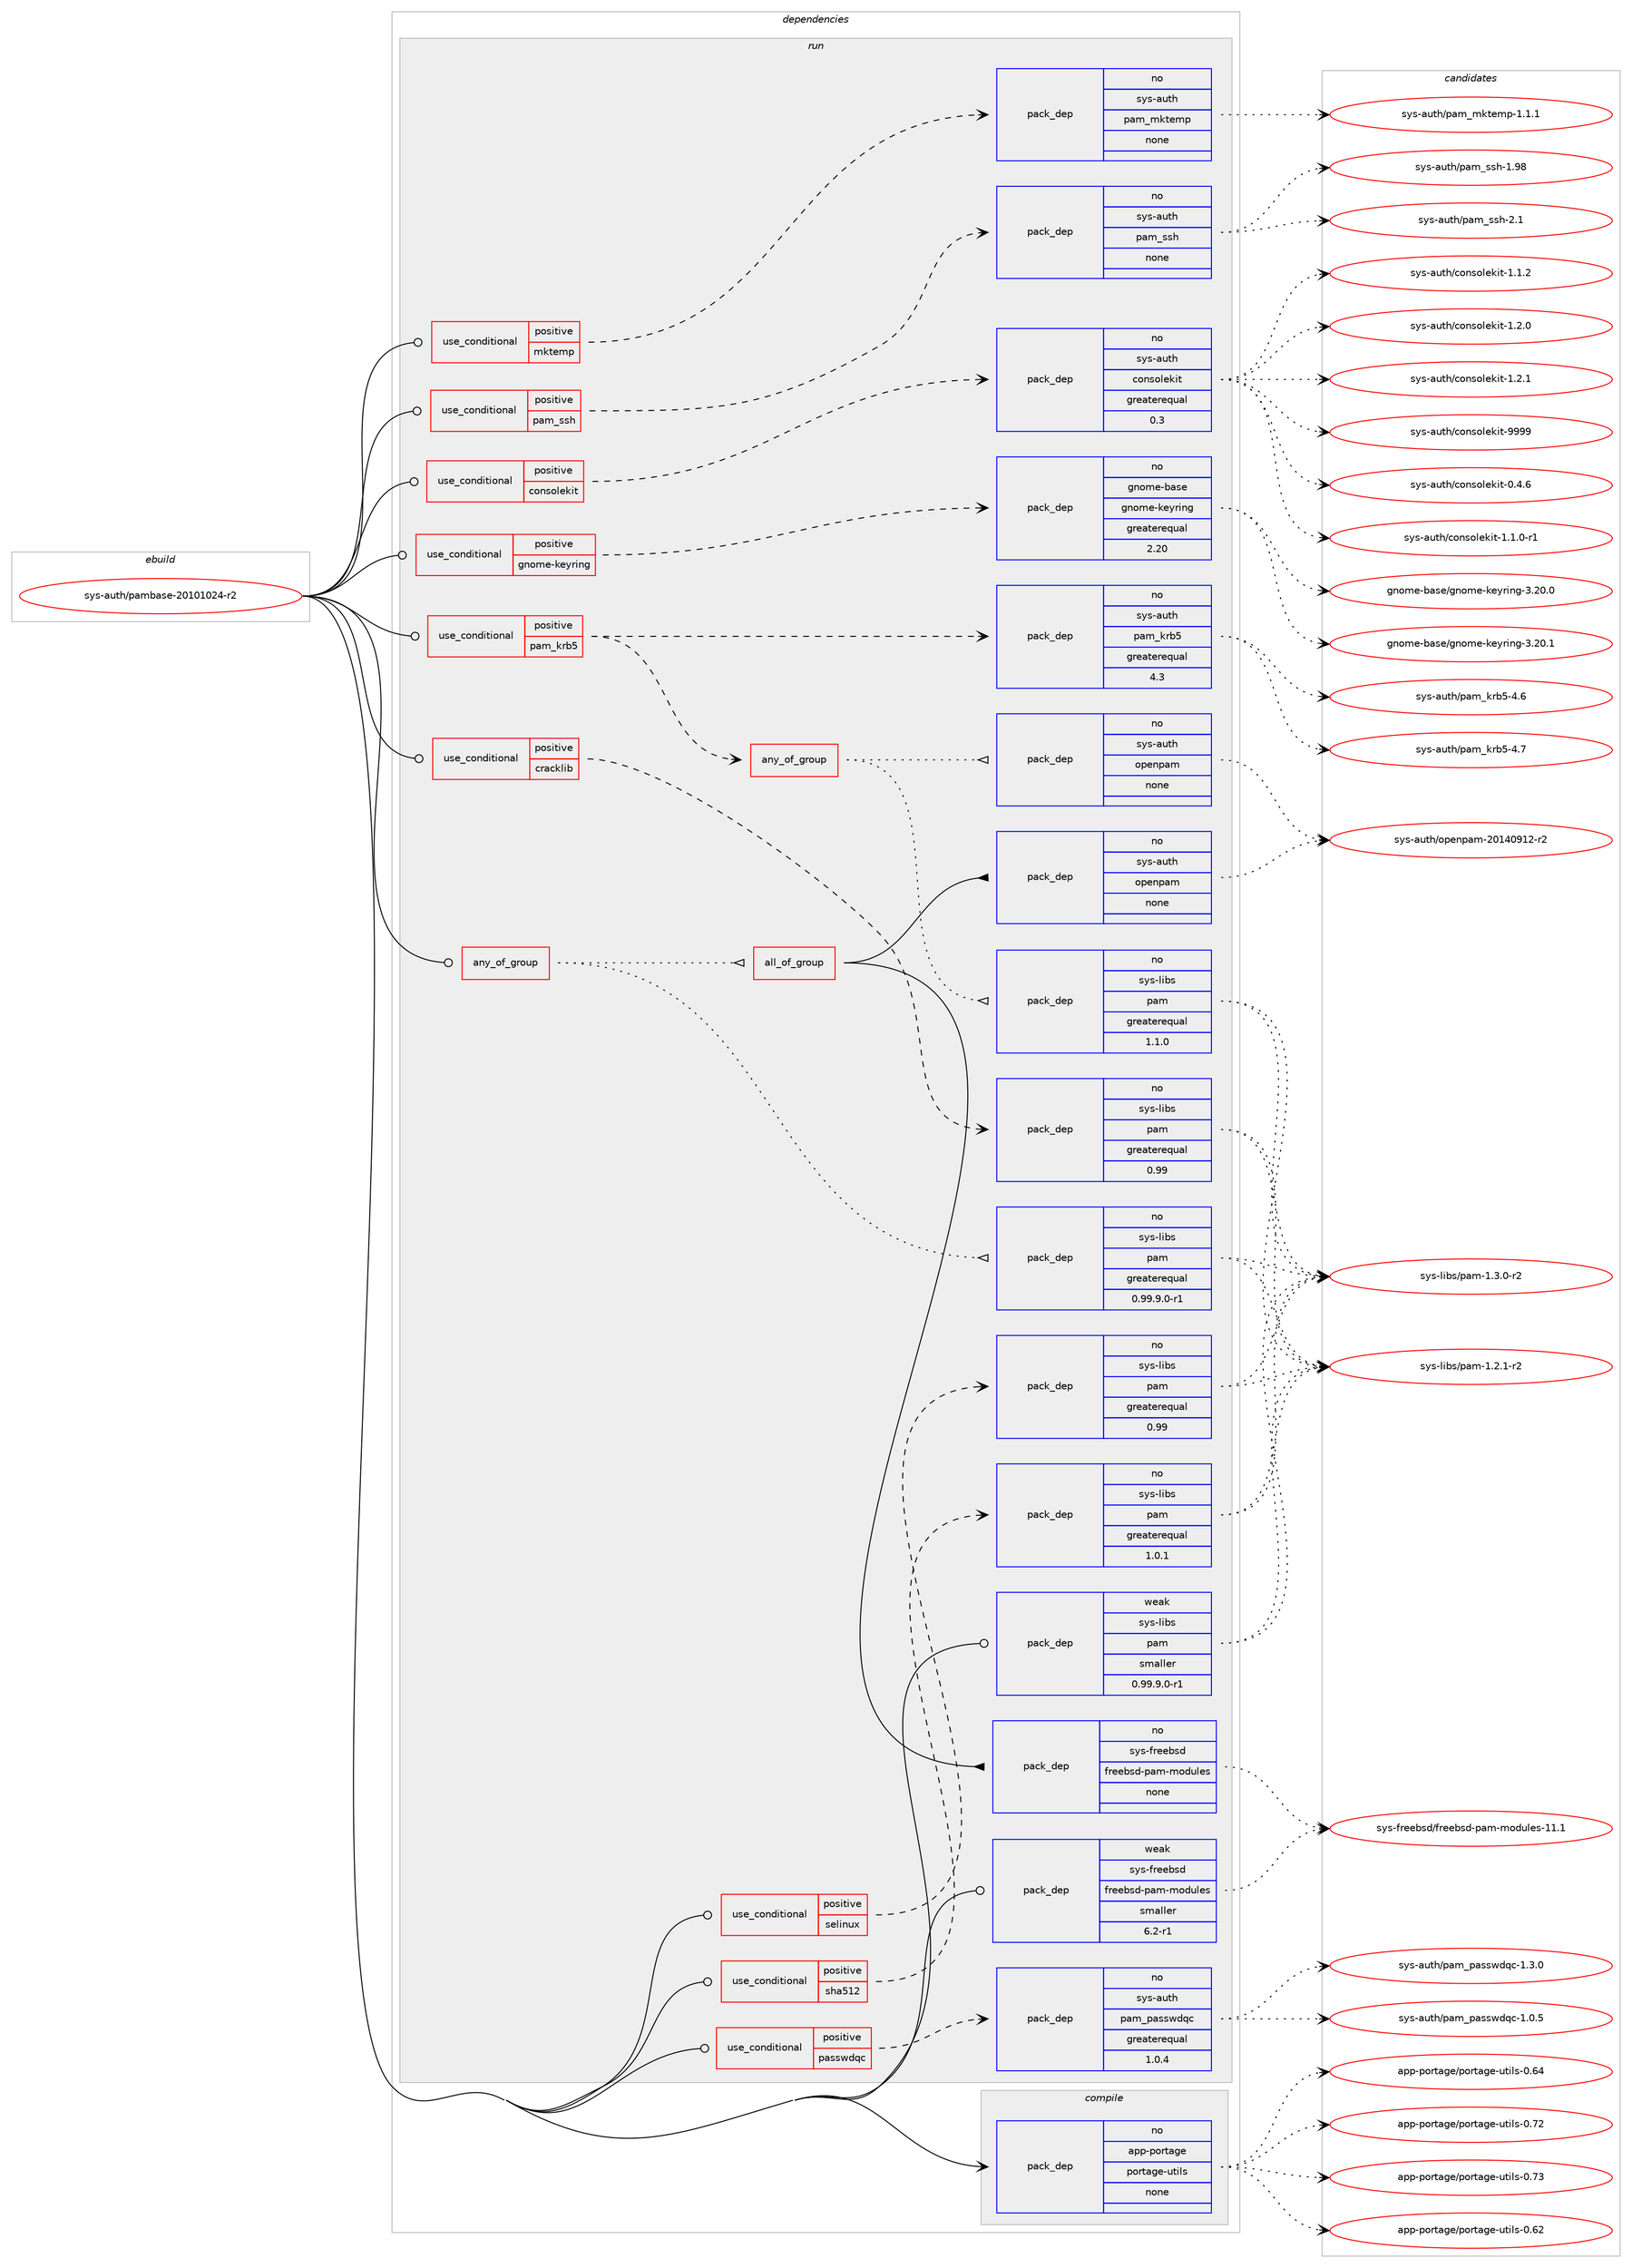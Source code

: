 digraph prolog {

# *************
# Graph options
# *************

newrank=true;
concentrate=true;
compound=true;
graph [rankdir=LR,fontname=Helvetica,fontsize=10,ranksep=1.5];#, ranksep=2.5, nodesep=0.2];
edge  [arrowhead=vee];
node  [fontname=Helvetica,fontsize=10];

# **********
# The ebuild
# **********

subgraph cluster_leftcol {
color=gray;
rank=same;
label=<<i>ebuild</i>>;
id [label="sys-auth/pambase-20101024-r2", color=red, width=4, href="../sys-auth/pambase-20101024-r2.svg"];
}

# ****************
# The dependencies
# ****************

subgraph cluster_midcol {
color=gray;
label=<<i>dependencies</i>>;
subgraph cluster_compile {
fillcolor="#eeeeee";
style=filled;
label=<<i>compile</i>>;
subgraph pack8757 {
dependency13081 [label=<<TABLE BORDER="0" CELLBORDER="1" CELLSPACING="0" CELLPADDING="4" WIDTH="220"><TR><TD ROWSPAN="6" CELLPADDING="30">pack_dep</TD></TR><TR><TD WIDTH="110">no</TD></TR><TR><TD>app-portage</TD></TR><TR><TD>portage-utils</TD></TR><TR><TD>none</TD></TR><TR><TD></TD></TR></TABLE>>, shape=none, color=blue];
}
id:e -> dependency13081:w [weight=20,style="solid",arrowhead="vee"];
}
subgraph cluster_compileandrun {
fillcolor="#eeeeee";
style=filled;
label=<<i>compile and run</i>>;
}
subgraph cluster_run {
fillcolor="#eeeeee";
style=filled;
label=<<i>run</i>>;
subgraph any204 {
dependency13082 [label=<<TABLE BORDER="0" CELLBORDER="1" CELLSPACING="0" CELLPADDING="4"><TR><TD CELLPADDING="10">any_of_group</TD></TR></TABLE>>, shape=none, color=red];subgraph pack8758 {
dependency13083 [label=<<TABLE BORDER="0" CELLBORDER="1" CELLSPACING="0" CELLPADDING="4" WIDTH="220"><TR><TD ROWSPAN="6" CELLPADDING="30">pack_dep</TD></TR><TR><TD WIDTH="110">no</TD></TR><TR><TD>sys-libs</TD></TR><TR><TD>pam</TD></TR><TR><TD>greaterequal</TD></TR><TR><TD>0.99.9.0-r1</TD></TR></TABLE>>, shape=none, color=blue];
}
dependency13082:e -> dependency13083:w [weight=20,style="dotted",arrowhead="oinv"];
subgraph all22 {
dependency13084 [label=<<TABLE BORDER="0" CELLBORDER="1" CELLSPACING="0" CELLPADDING="4"><TR><TD CELLPADDING="10">all_of_group</TD></TR></TABLE>>, shape=none, color=red];subgraph pack8759 {
dependency13085 [label=<<TABLE BORDER="0" CELLBORDER="1" CELLSPACING="0" CELLPADDING="4" WIDTH="220"><TR><TD ROWSPAN="6" CELLPADDING="30">pack_dep</TD></TR><TR><TD WIDTH="110">no</TD></TR><TR><TD>sys-auth</TD></TR><TR><TD>openpam</TD></TR><TR><TD>none</TD></TR><TR><TD></TD></TR></TABLE>>, shape=none, color=blue];
}
dependency13084:e -> dependency13085:w [weight=20,style="solid",arrowhead="inv"];
subgraph pack8760 {
dependency13086 [label=<<TABLE BORDER="0" CELLBORDER="1" CELLSPACING="0" CELLPADDING="4" WIDTH="220"><TR><TD ROWSPAN="6" CELLPADDING="30">pack_dep</TD></TR><TR><TD WIDTH="110">no</TD></TR><TR><TD>sys-freebsd</TD></TR><TR><TD>freebsd-pam-modules</TD></TR><TR><TD>none</TD></TR><TR><TD></TD></TR></TABLE>>, shape=none, color=blue];
}
dependency13084:e -> dependency13086:w [weight=20,style="solid",arrowhead="inv"];
}
dependency13082:e -> dependency13084:w [weight=20,style="dotted",arrowhead="oinv"];
}
id:e -> dependency13082:w [weight=20,style="solid",arrowhead="odot"];
subgraph cond4101 {
dependency13087 [label=<<TABLE BORDER="0" CELLBORDER="1" CELLSPACING="0" CELLPADDING="4"><TR><TD ROWSPAN="3" CELLPADDING="10">use_conditional</TD></TR><TR><TD>positive</TD></TR><TR><TD>consolekit</TD></TR></TABLE>>, shape=none, color=red];
subgraph pack8761 {
dependency13088 [label=<<TABLE BORDER="0" CELLBORDER="1" CELLSPACING="0" CELLPADDING="4" WIDTH="220"><TR><TD ROWSPAN="6" CELLPADDING="30">pack_dep</TD></TR><TR><TD WIDTH="110">no</TD></TR><TR><TD>sys-auth</TD></TR><TR><TD>consolekit</TD></TR><TR><TD>greaterequal</TD></TR><TR><TD>0.3</TD></TR></TABLE>>, shape=none, color=blue];
}
dependency13087:e -> dependency13088:w [weight=20,style="dashed",arrowhead="vee"];
}
id:e -> dependency13087:w [weight=20,style="solid",arrowhead="odot"];
subgraph cond4102 {
dependency13089 [label=<<TABLE BORDER="0" CELLBORDER="1" CELLSPACING="0" CELLPADDING="4"><TR><TD ROWSPAN="3" CELLPADDING="10">use_conditional</TD></TR><TR><TD>positive</TD></TR><TR><TD>cracklib</TD></TR></TABLE>>, shape=none, color=red];
subgraph pack8762 {
dependency13090 [label=<<TABLE BORDER="0" CELLBORDER="1" CELLSPACING="0" CELLPADDING="4" WIDTH="220"><TR><TD ROWSPAN="6" CELLPADDING="30">pack_dep</TD></TR><TR><TD WIDTH="110">no</TD></TR><TR><TD>sys-libs</TD></TR><TR><TD>pam</TD></TR><TR><TD>greaterequal</TD></TR><TR><TD>0.99</TD></TR></TABLE>>, shape=none, color=blue];
}
dependency13089:e -> dependency13090:w [weight=20,style="dashed",arrowhead="vee"];
}
id:e -> dependency13089:w [weight=20,style="solid",arrowhead="odot"];
subgraph cond4103 {
dependency13091 [label=<<TABLE BORDER="0" CELLBORDER="1" CELLSPACING="0" CELLPADDING="4"><TR><TD ROWSPAN="3" CELLPADDING="10">use_conditional</TD></TR><TR><TD>positive</TD></TR><TR><TD>gnome-keyring</TD></TR></TABLE>>, shape=none, color=red];
subgraph pack8763 {
dependency13092 [label=<<TABLE BORDER="0" CELLBORDER="1" CELLSPACING="0" CELLPADDING="4" WIDTH="220"><TR><TD ROWSPAN="6" CELLPADDING="30">pack_dep</TD></TR><TR><TD WIDTH="110">no</TD></TR><TR><TD>gnome-base</TD></TR><TR><TD>gnome-keyring</TD></TR><TR><TD>greaterequal</TD></TR><TR><TD>2.20</TD></TR></TABLE>>, shape=none, color=blue];
}
dependency13091:e -> dependency13092:w [weight=20,style="dashed",arrowhead="vee"];
}
id:e -> dependency13091:w [weight=20,style="solid",arrowhead="odot"];
subgraph cond4104 {
dependency13093 [label=<<TABLE BORDER="0" CELLBORDER="1" CELLSPACING="0" CELLPADDING="4"><TR><TD ROWSPAN="3" CELLPADDING="10">use_conditional</TD></TR><TR><TD>positive</TD></TR><TR><TD>mktemp</TD></TR></TABLE>>, shape=none, color=red];
subgraph pack8764 {
dependency13094 [label=<<TABLE BORDER="0" CELLBORDER="1" CELLSPACING="0" CELLPADDING="4" WIDTH="220"><TR><TD ROWSPAN="6" CELLPADDING="30">pack_dep</TD></TR><TR><TD WIDTH="110">no</TD></TR><TR><TD>sys-auth</TD></TR><TR><TD>pam_mktemp</TD></TR><TR><TD>none</TD></TR><TR><TD></TD></TR></TABLE>>, shape=none, color=blue];
}
dependency13093:e -> dependency13094:w [weight=20,style="dashed",arrowhead="vee"];
}
id:e -> dependency13093:w [weight=20,style="solid",arrowhead="odot"];
subgraph cond4105 {
dependency13095 [label=<<TABLE BORDER="0" CELLBORDER="1" CELLSPACING="0" CELLPADDING="4"><TR><TD ROWSPAN="3" CELLPADDING="10">use_conditional</TD></TR><TR><TD>positive</TD></TR><TR><TD>pam_krb5</TD></TR></TABLE>>, shape=none, color=red];
subgraph any205 {
dependency13096 [label=<<TABLE BORDER="0" CELLBORDER="1" CELLSPACING="0" CELLPADDING="4"><TR><TD CELLPADDING="10">any_of_group</TD></TR></TABLE>>, shape=none, color=red];subgraph pack8765 {
dependency13097 [label=<<TABLE BORDER="0" CELLBORDER="1" CELLSPACING="0" CELLPADDING="4" WIDTH="220"><TR><TD ROWSPAN="6" CELLPADDING="30">pack_dep</TD></TR><TR><TD WIDTH="110">no</TD></TR><TR><TD>sys-libs</TD></TR><TR><TD>pam</TD></TR><TR><TD>greaterequal</TD></TR><TR><TD>1.1.0</TD></TR></TABLE>>, shape=none, color=blue];
}
dependency13096:e -> dependency13097:w [weight=20,style="dotted",arrowhead="oinv"];
subgraph pack8766 {
dependency13098 [label=<<TABLE BORDER="0" CELLBORDER="1" CELLSPACING="0" CELLPADDING="4" WIDTH="220"><TR><TD ROWSPAN="6" CELLPADDING="30">pack_dep</TD></TR><TR><TD WIDTH="110">no</TD></TR><TR><TD>sys-auth</TD></TR><TR><TD>openpam</TD></TR><TR><TD>none</TD></TR><TR><TD></TD></TR></TABLE>>, shape=none, color=blue];
}
dependency13096:e -> dependency13098:w [weight=20,style="dotted",arrowhead="oinv"];
}
dependency13095:e -> dependency13096:w [weight=20,style="dashed",arrowhead="vee"];
subgraph pack8767 {
dependency13099 [label=<<TABLE BORDER="0" CELLBORDER="1" CELLSPACING="0" CELLPADDING="4" WIDTH="220"><TR><TD ROWSPAN="6" CELLPADDING="30">pack_dep</TD></TR><TR><TD WIDTH="110">no</TD></TR><TR><TD>sys-auth</TD></TR><TR><TD>pam_krb5</TD></TR><TR><TD>greaterequal</TD></TR><TR><TD>4.3</TD></TR></TABLE>>, shape=none, color=blue];
}
dependency13095:e -> dependency13099:w [weight=20,style="dashed",arrowhead="vee"];
}
id:e -> dependency13095:w [weight=20,style="solid",arrowhead="odot"];
subgraph cond4106 {
dependency13100 [label=<<TABLE BORDER="0" CELLBORDER="1" CELLSPACING="0" CELLPADDING="4"><TR><TD ROWSPAN="3" CELLPADDING="10">use_conditional</TD></TR><TR><TD>positive</TD></TR><TR><TD>pam_ssh</TD></TR></TABLE>>, shape=none, color=red];
subgraph pack8768 {
dependency13101 [label=<<TABLE BORDER="0" CELLBORDER="1" CELLSPACING="0" CELLPADDING="4" WIDTH="220"><TR><TD ROWSPAN="6" CELLPADDING="30">pack_dep</TD></TR><TR><TD WIDTH="110">no</TD></TR><TR><TD>sys-auth</TD></TR><TR><TD>pam_ssh</TD></TR><TR><TD>none</TD></TR><TR><TD></TD></TR></TABLE>>, shape=none, color=blue];
}
dependency13100:e -> dependency13101:w [weight=20,style="dashed",arrowhead="vee"];
}
id:e -> dependency13100:w [weight=20,style="solid",arrowhead="odot"];
subgraph cond4107 {
dependency13102 [label=<<TABLE BORDER="0" CELLBORDER="1" CELLSPACING="0" CELLPADDING="4"><TR><TD ROWSPAN="3" CELLPADDING="10">use_conditional</TD></TR><TR><TD>positive</TD></TR><TR><TD>passwdqc</TD></TR></TABLE>>, shape=none, color=red];
subgraph pack8769 {
dependency13103 [label=<<TABLE BORDER="0" CELLBORDER="1" CELLSPACING="0" CELLPADDING="4" WIDTH="220"><TR><TD ROWSPAN="6" CELLPADDING="30">pack_dep</TD></TR><TR><TD WIDTH="110">no</TD></TR><TR><TD>sys-auth</TD></TR><TR><TD>pam_passwdqc</TD></TR><TR><TD>greaterequal</TD></TR><TR><TD>1.0.4</TD></TR></TABLE>>, shape=none, color=blue];
}
dependency13102:e -> dependency13103:w [weight=20,style="dashed",arrowhead="vee"];
}
id:e -> dependency13102:w [weight=20,style="solid",arrowhead="odot"];
subgraph cond4108 {
dependency13104 [label=<<TABLE BORDER="0" CELLBORDER="1" CELLSPACING="0" CELLPADDING="4"><TR><TD ROWSPAN="3" CELLPADDING="10">use_conditional</TD></TR><TR><TD>positive</TD></TR><TR><TD>selinux</TD></TR></TABLE>>, shape=none, color=red];
subgraph pack8770 {
dependency13105 [label=<<TABLE BORDER="0" CELLBORDER="1" CELLSPACING="0" CELLPADDING="4" WIDTH="220"><TR><TD ROWSPAN="6" CELLPADDING="30">pack_dep</TD></TR><TR><TD WIDTH="110">no</TD></TR><TR><TD>sys-libs</TD></TR><TR><TD>pam</TD></TR><TR><TD>greaterequal</TD></TR><TR><TD>0.99</TD></TR></TABLE>>, shape=none, color=blue];
}
dependency13104:e -> dependency13105:w [weight=20,style="dashed",arrowhead="vee"];
}
id:e -> dependency13104:w [weight=20,style="solid",arrowhead="odot"];
subgraph cond4109 {
dependency13106 [label=<<TABLE BORDER="0" CELLBORDER="1" CELLSPACING="0" CELLPADDING="4"><TR><TD ROWSPAN="3" CELLPADDING="10">use_conditional</TD></TR><TR><TD>positive</TD></TR><TR><TD>sha512</TD></TR></TABLE>>, shape=none, color=red];
subgraph pack8771 {
dependency13107 [label=<<TABLE BORDER="0" CELLBORDER="1" CELLSPACING="0" CELLPADDING="4" WIDTH="220"><TR><TD ROWSPAN="6" CELLPADDING="30">pack_dep</TD></TR><TR><TD WIDTH="110">no</TD></TR><TR><TD>sys-libs</TD></TR><TR><TD>pam</TD></TR><TR><TD>greaterequal</TD></TR><TR><TD>1.0.1</TD></TR></TABLE>>, shape=none, color=blue];
}
dependency13106:e -> dependency13107:w [weight=20,style="dashed",arrowhead="vee"];
}
id:e -> dependency13106:w [weight=20,style="solid",arrowhead="odot"];
subgraph pack8772 {
dependency13108 [label=<<TABLE BORDER="0" CELLBORDER="1" CELLSPACING="0" CELLPADDING="4" WIDTH="220"><TR><TD ROWSPAN="6" CELLPADDING="30">pack_dep</TD></TR><TR><TD WIDTH="110">weak</TD></TR><TR><TD>sys-freebsd</TD></TR><TR><TD>freebsd-pam-modules</TD></TR><TR><TD>smaller</TD></TR><TR><TD>6.2-r1</TD></TR></TABLE>>, shape=none, color=blue];
}
id:e -> dependency13108:w [weight=20,style="solid",arrowhead="odot"];
subgraph pack8773 {
dependency13109 [label=<<TABLE BORDER="0" CELLBORDER="1" CELLSPACING="0" CELLPADDING="4" WIDTH="220"><TR><TD ROWSPAN="6" CELLPADDING="30">pack_dep</TD></TR><TR><TD WIDTH="110">weak</TD></TR><TR><TD>sys-libs</TD></TR><TR><TD>pam</TD></TR><TR><TD>smaller</TD></TR><TR><TD>0.99.9.0-r1</TD></TR></TABLE>>, shape=none, color=blue];
}
id:e -> dependency13109:w [weight=20,style="solid",arrowhead="odot"];
}
}

# **************
# The candidates
# **************

subgraph cluster_choices {
rank=same;
color=gray;
label=<<i>candidates</i>>;

subgraph choice8757 {
color=black;
nodesep=1;
choice9711211245112111114116971031014711211111411697103101451171161051081154548465450 [label="app-portage/portage-utils-0.62", color=red, width=4,href="../app-portage/portage-utils-0.62.svg"];
choice9711211245112111114116971031014711211111411697103101451171161051081154548465452 [label="app-portage/portage-utils-0.64", color=red, width=4,href="../app-portage/portage-utils-0.64.svg"];
choice9711211245112111114116971031014711211111411697103101451171161051081154548465550 [label="app-portage/portage-utils-0.72", color=red, width=4,href="../app-portage/portage-utils-0.72.svg"];
choice9711211245112111114116971031014711211111411697103101451171161051081154548465551 [label="app-portage/portage-utils-0.73", color=red, width=4,href="../app-portage/portage-utils-0.73.svg"];
dependency13081:e -> choice9711211245112111114116971031014711211111411697103101451171161051081154548465450:w [style=dotted,weight="100"];
dependency13081:e -> choice9711211245112111114116971031014711211111411697103101451171161051081154548465452:w [style=dotted,weight="100"];
dependency13081:e -> choice9711211245112111114116971031014711211111411697103101451171161051081154548465550:w [style=dotted,weight="100"];
dependency13081:e -> choice9711211245112111114116971031014711211111411697103101451171161051081154548465551:w [style=dotted,weight="100"];
}
subgraph choice8758 {
color=black;
nodesep=1;
choice115121115451081059811547112971094549465046494511450 [label="sys-libs/pam-1.2.1-r2", color=red, width=4,href="../sys-libs/pam-1.2.1-r2.svg"];
choice115121115451081059811547112971094549465146484511450 [label="sys-libs/pam-1.3.0-r2", color=red, width=4,href="../sys-libs/pam-1.3.0-r2.svg"];
dependency13083:e -> choice115121115451081059811547112971094549465046494511450:w [style=dotted,weight="100"];
dependency13083:e -> choice115121115451081059811547112971094549465146484511450:w [style=dotted,weight="100"];
}
subgraph choice8759 {
color=black;
nodesep=1;
choice115121115459711711610447111112101110112971094550484952485749504511450 [label="sys-auth/openpam-20140912-r2", color=red, width=4,href="../sys-auth/openpam-20140912-r2.svg"];
dependency13085:e -> choice115121115459711711610447111112101110112971094550484952485749504511450:w [style=dotted,weight="100"];
}
subgraph choice8760 {
color=black;
nodesep=1;
choice115121115451021141011019811510047102114101101981151004511297109451091111001171081011154549494649 [label="sys-freebsd/freebsd-pam-modules-11.1", color=red, width=4,href="../sys-freebsd/freebsd-pam-modules-11.1.svg"];
dependency13086:e -> choice115121115451021141011019811510047102114101101981151004511297109451091111001171081011154549494649:w [style=dotted,weight="100"];
}
subgraph choice8761 {
color=black;
nodesep=1;
choice11512111545971171161044799111110115111108101107105116454846524654 [label="sys-auth/consolekit-0.4.6", color=red, width=4,href="../sys-auth/consolekit-0.4.6.svg"];
choice115121115459711711610447991111101151111081011071051164549464946484511449 [label="sys-auth/consolekit-1.1.0-r1", color=red, width=4,href="../sys-auth/consolekit-1.1.0-r1.svg"];
choice11512111545971171161044799111110115111108101107105116454946494650 [label="sys-auth/consolekit-1.1.2", color=red, width=4,href="../sys-auth/consolekit-1.1.2.svg"];
choice11512111545971171161044799111110115111108101107105116454946504648 [label="sys-auth/consolekit-1.2.0", color=red, width=4,href="../sys-auth/consolekit-1.2.0.svg"];
choice11512111545971171161044799111110115111108101107105116454946504649 [label="sys-auth/consolekit-1.2.1", color=red, width=4,href="../sys-auth/consolekit-1.2.1.svg"];
choice115121115459711711610447991111101151111081011071051164557575757 [label="sys-auth/consolekit-9999", color=red, width=4,href="../sys-auth/consolekit-9999.svg"];
dependency13088:e -> choice11512111545971171161044799111110115111108101107105116454846524654:w [style=dotted,weight="100"];
dependency13088:e -> choice115121115459711711610447991111101151111081011071051164549464946484511449:w [style=dotted,weight="100"];
dependency13088:e -> choice11512111545971171161044799111110115111108101107105116454946494650:w [style=dotted,weight="100"];
dependency13088:e -> choice11512111545971171161044799111110115111108101107105116454946504648:w [style=dotted,weight="100"];
dependency13088:e -> choice11512111545971171161044799111110115111108101107105116454946504649:w [style=dotted,weight="100"];
dependency13088:e -> choice115121115459711711610447991111101151111081011071051164557575757:w [style=dotted,weight="100"];
}
subgraph choice8762 {
color=black;
nodesep=1;
choice115121115451081059811547112971094549465046494511450 [label="sys-libs/pam-1.2.1-r2", color=red, width=4,href="../sys-libs/pam-1.2.1-r2.svg"];
choice115121115451081059811547112971094549465146484511450 [label="sys-libs/pam-1.3.0-r2", color=red, width=4,href="../sys-libs/pam-1.3.0-r2.svg"];
dependency13090:e -> choice115121115451081059811547112971094549465046494511450:w [style=dotted,weight="100"];
dependency13090:e -> choice115121115451081059811547112971094549465146484511450:w [style=dotted,weight="100"];
}
subgraph choice8763 {
color=black;
nodesep=1;
choice103110111109101459897115101471031101111091014510710112111410511010345514650484648 [label="gnome-base/gnome-keyring-3.20.0", color=red, width=4,href="../gnome-base/gnome-keyring-3.20.0.svg"];
choice103110111109101459897115101471031101111091014510710112111410511010345514650484649 [label="gnome-base/gnome-keyring-3.20.1", color=red, width=4,href="../gnome-base/gnome-keyring-3.20.1.svg"];
dependency13092:e -> choice103110111109101459897115101471031101111091014510710112111410511010345514650484648:w [style=dotted,weight="100"];
dependency13092:e -> choice103110111109101459897115101471031101111091014510710112111410511010345514650484649:w [style=dotted,weight="100"];
}
subgraph choice8764 {
color=black;
nodesep=1;
choice1151211154597117116104471129710995109107116101109112454946494649 [label="sys-auth/pam_mktemp-1.1.1", color=red, width=4,href="../sys-auth/pam_mktemp-1.1.1.svg"];
dependency13094:e -> choice1151211154597117116104471129710995109107116101109112454946494649:w [style=dotted,weight="100"];
}
subgraph choice8765 {
color=black;
nodesep=1;
choice115121115451081059811547112971094549465046494511450 [label="sys-libs/pam-1.2.1-r2", color=red, width=4,href="../sys-libs/pam-1.2.1-r2.svg"];
choice115121115451081059811547112971094549465146484511450 [label="sys-libs/pam-1.3.0-r2", color=red, width=4,href="../sys-libs/pam-1.3.0-r2.svg"];
dependency13097:e -> choice115121115451081059811547112971094549465046494511450:w [style=dotted,weight="100"];
dependency13097:e -> choice115121115451081059811547112971094549465146484511450:w [style=dotted,weight="100"];
}
subgraph choice8766 {
color=black;
nodesep=1;
choice115121115459711711610447111112101110112971094550484952485749504511450 [label="sys-auth/openpam-20140912-r2", color=red, width=4,href="../sys-auth/openpam-20140912-r2.svg"];
dependency13098:e -> choice115121115459711711610447111112101110112971094550484952485749504511450:w [style=dotted,weight="100"];
}
subgraph choice8767 {
color=black;
nodesep=1;
choice1151211154597117116104471129710995107114985345524654 [label="sys-auth/pam_krb5-4.6", color=red, width=4,href="../sys-auth/pam_krb5-4.6.svg"];
choice1151211154597117116104471129710995107114985345524655 [label="sys-auth/pam_krb5-4.7", color=red, width=4,href="../sys-auth/pam_krb5-4.7.svg"];
dependency13099:e -> choice1151211154597117116104471129710995107114985345524654:w [style=dotted,weight="100"];
dependency13099:e -> choice1151211154597117116104471129710995107114985345524655:w [style=dotted,weight="100"];
}
subgraph choice8768 {
color=black;
nodesep=1;
choice11512111545971171161044711297109951151151044549465756 [label="sys-auth/pam_ssh-1.98", color=red, width=4,href="../sys-auth/pam_ssh-1.98.svg"];
choice115121115459711711610447112971099511511510445504649 [label="sys-auth/pam_ssh-2.1", color=red, width=4,href="../sys-auth/pam_ssh-2.1.svg"];
dependency13101:e -> choice11512111545971171161044711297109951151151044549465756:w [style=dotted,weight="100"];
dependency13101:e -> choice115121115459711711610447112971099511511510445504649:w [style=dotted,weight="100"];
}
subgraph choice8769 {
color=black;
nodesep=1;
choice11512111545971171161044711297109951129711511511910011399454946484653 [label="sys-auth/pam_passwdqc-1.0.5", color=red, width=4,href="../sys-auth/pam_passwdqc-1.0.5.svg"];
choice11512111545971171161044711297109951129711511511910011399454946514648 [label="sys-auth/pam_passwdqc-1.3.0", color=red, width=4,href="../sys-auth/pam_passwdqc-1.3.0.svg"];
dependency13103:e -> choice11512111545971171161044711297109951129711511511910011399454946484653:w [style=dotted,weight="100"];
dependency13103:e -> choice11512111545971171161044711297109951129711511511910011399454946514648:w [style=dotted,weight="100"];
}
subgraph choice8770 {
color=black;
nodesep=1;
choice115121115451081059811547112971094549465046494511450 [label="sys-libs/pam-1.2.1-r2", color=red, width=4,href="../sys-libs/pam-1.2.1-r2.svg"];
choice115121115451081059811547112971094549465146484511450 [label="sys-libs/pam-1.3.0-r2", color=red, width=4,href="../sys-libs/pam-1.3.0-r2.svg"];
dependency13105:e -> choice115121115451081059811547112971094549465046494511450:w [style=dotted,weight="100"];
dependency13105:e -> choice115121115451081059811547112971094549465146484511450:w [style=dotted,weight="100"];
}
subgraph choice8771 {
color=black;
nodesep=1;
choice115121115451081059811547112971094549465046494511450 [label="sys-libs/pam-1.2.1-r2", color=red, width=4,href="../sys-libs/pam-1.2.1-r2.svg"];
choice115121115451081059811547112971094549465146484511450 [label="sys-libs/pam-1.3.0-r2", color=red, width=4,href="../sys-libs/pam-1.3.0-r2.svg"];
dependency13107:e -> choice115121115451081059811547112971094549465046494511450:w [style=dotted,weight="100"];
dependency13107:e -> choice115121115451081059811547112971094549465146484511450:w [style=dotted,weight="100"];
}
subgraph choice8772 {
color=black;
nodesep=1;
choice115121115451021141011019811510047102114101101981151004511297109451091111001171081011154549494649 [label="sys-freebsd/freebsd-pam-modules-11.1", color=red, width=4,href="../sys-freebsd/freebsd-pam-modules-11.1.svg"];
dependency13108:e -> choice115121115451021141011019811510047102114101101981151004511297109451091111001171081011154549494649:w [style=dotted,weight="100"];
}
subgraph choice8773 {
color=black;
nodesep=1;
choice115121115451081059811547112971094549465046494511450 [label="sys-libs/pam-1.2.1-r2", color=red, width=4,href="../sys-libs/pam-1.2.1-r2.svg"];
choice115121115451081059811547112971094549465146484511450 [label="sys-libs/pam-1.3.0-r2", color=red, width=4,href="../sys-libs/pam-1.3.0-r2.svg"];
dependency13109:e -> choice115121115451081059811547112971094549465046494511450:w [style=dotted,weight="100"];
dependency13109:e -> choice115121115451081059811547112971094549465146484511450:w [style=dotted,weight="100"];
}
}

}
